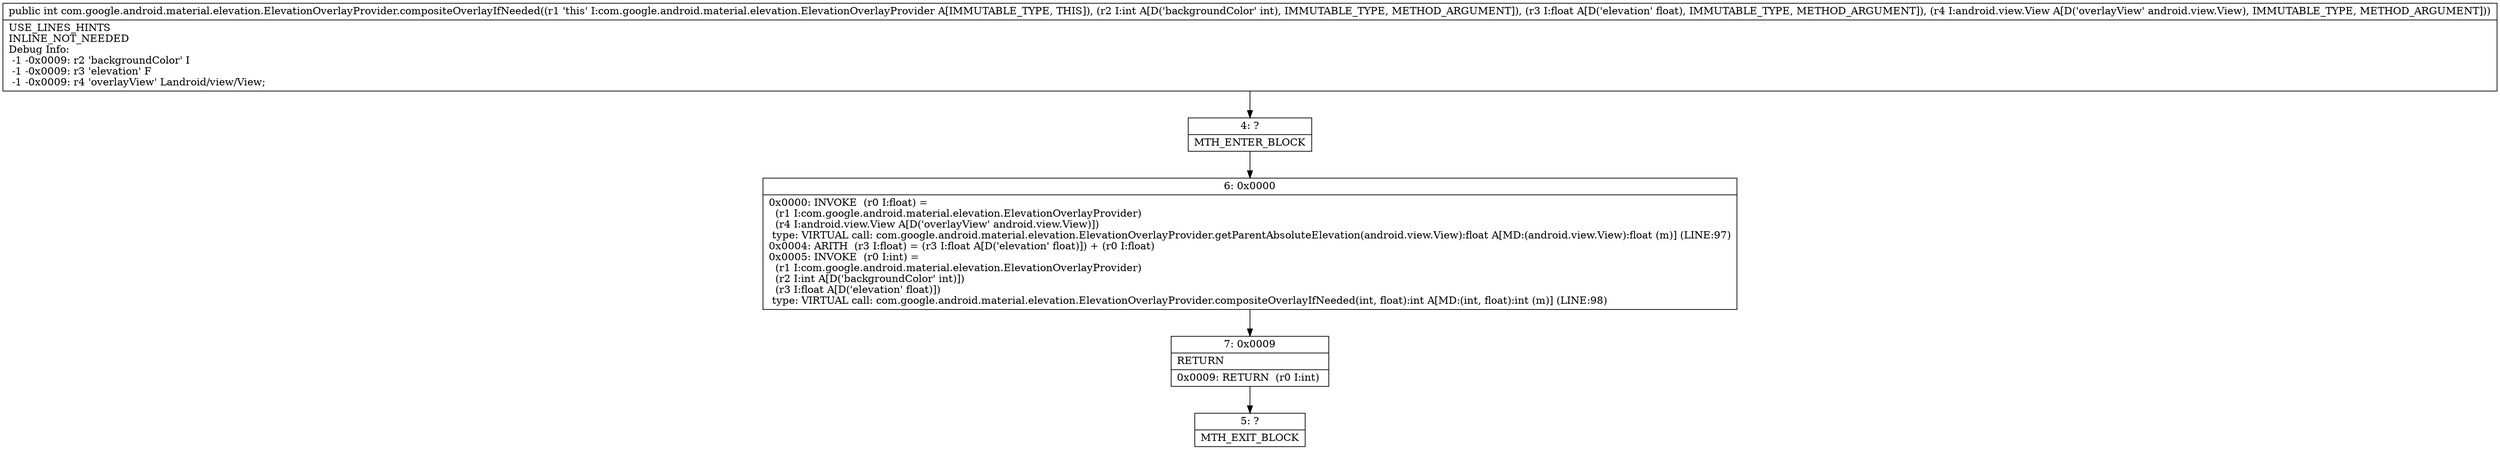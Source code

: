 digraph "CFG forcom.google.android.material.elevation.ElevationOverlayProvider.compositeOverlayIfNeeded(IFLandroid\/view\/View;)I" {
Node_4 [shape=record,label="{4\:\ ?|MTH_ENTER_BLOCK\l}"];
Node_6 [shape=record,label="{6\:\ 0x0000|0x0000: INVOKE  (r0 I:float) = \l  (r1 I:com.google.android.material.elevation.ElevationOverlayProvider)\l  (r4 I:android.view.View A[D('overlayView' android.view.View)])\l type: VIRTUAL call: com.google.android.material.elevation.ElevationOverlayProvider.getParentAbsoluteElevation(android.view.View):float A[MD:(android.view.View):float (m)] (LINE:97)\l0x0004: ARITH  (r3 I:float) = (r3 I:float A[D('elevation' float)]) + (r0 I:float) \l0x0005: INVOKE  (r0 I:int) = \l  (r1 I:com.google.android.material.elevation.ElevationOverlayProvider)\l  (r2 I:int A[D('backgroundColor' int)])\l  (r3 I:float A[D('elevation' float)])\l type: VIRTUAL call: com.google.android.material.elevation.ElevationOverlayProvider.compositeOverlayIfNeeded(int, float):int A[MD:(int, float):int (m)] (LINE:98)\l}"];
Node_7 [shape=record,label="{7\:\ 0x0009|RETURN\l|0x0009: RETURN  (r0 I:int) \l}"];
Node_5 [shape=record,label="{5\:\ ?|MTH_EXIT_BLOCK\l}"];
MethodNode[shape=record,label="{public int com.google.android.material.elevation.ElevationOverlayProvider.compositeOverlayIfNeeded((r1 'this' I:com.google.android.material.elevation.ElevationOverlayProvider A[IMMUTABLE_TYPE, THIS]), (r2 I:int A[D('backgroundColor' int), IMMUTABLE_TYPE, METHOD_ARGUMENT]), (r3 I:float A[D('elevation' float), IMMUTABLE_TYPE, METHOD_ARGUMENT]), (r4 I:android.view.View A[D('overlayView' android.view.View), IMMUTABLE_TYPE, METHOD_ARGUMENT]))  | USE_LINES_HINTS\lINLINE_NOT_NEEDED\lDebug Info:\l  \-1 \-0x0009: r2 'backgroundColor' I\l  \-1 \-0x0009: r3 'elevation' F\l  \-1 \-0x0009: r4 'overlayView' Landroid\/view\/View;\l}"];
MethodNode -> Node_4;Node_4 -> Node_6;
Node_6 -> Node_7;
Node_7 -> Node_5;
}

